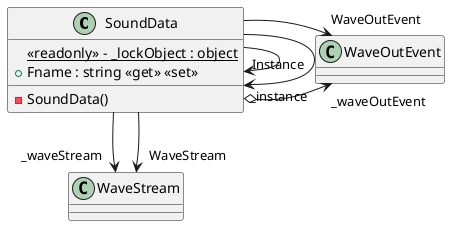 @startuml
class SoundData {
    {static} <<readonly>> - _lockObject : object
    + Fname : string <<get>> <<set>>
    - SoundData()
}
SoundData o-> "_waveOutEvent" WaveOutEvent
SoundData --> "_waveStream" WaveStream
SoundData --> "WaveOutEvent" WaveOutEvent
SoundData --> "WaveStream" WaveStream
SoundData --> "Instance" SoundData
SoundData --> "_instance" SoundData
@enduml
